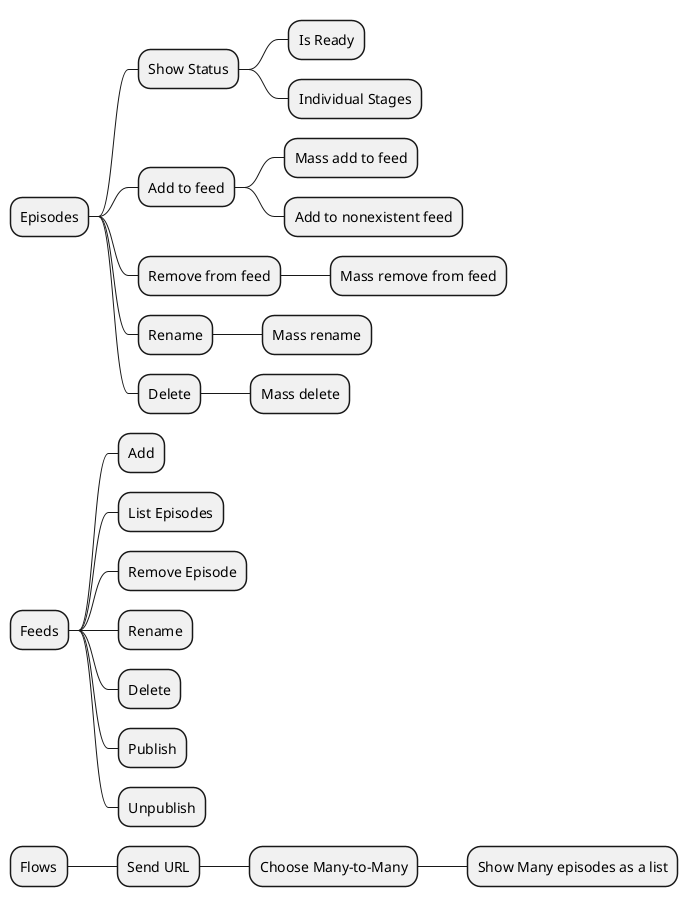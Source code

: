 @startmindmap

* Episodes
** Show Status
*** Is Ready
*** Individual Stages
** Add to feed
*** Mass add to feed
*** Add to nonexistent feed
** Remove from feed
*** Mass remove from feed
** Rename
*** Mass rename
** Delete
*** Mass delete

* Feeds
** Add
** List Episodes
** Remove Episode
** Rename
** Delete
** Publish
** Unpublish

* Flows
** Send URL
*** Choose Many-to-Many
**** Show Many episodes as a list


@endmindmap
